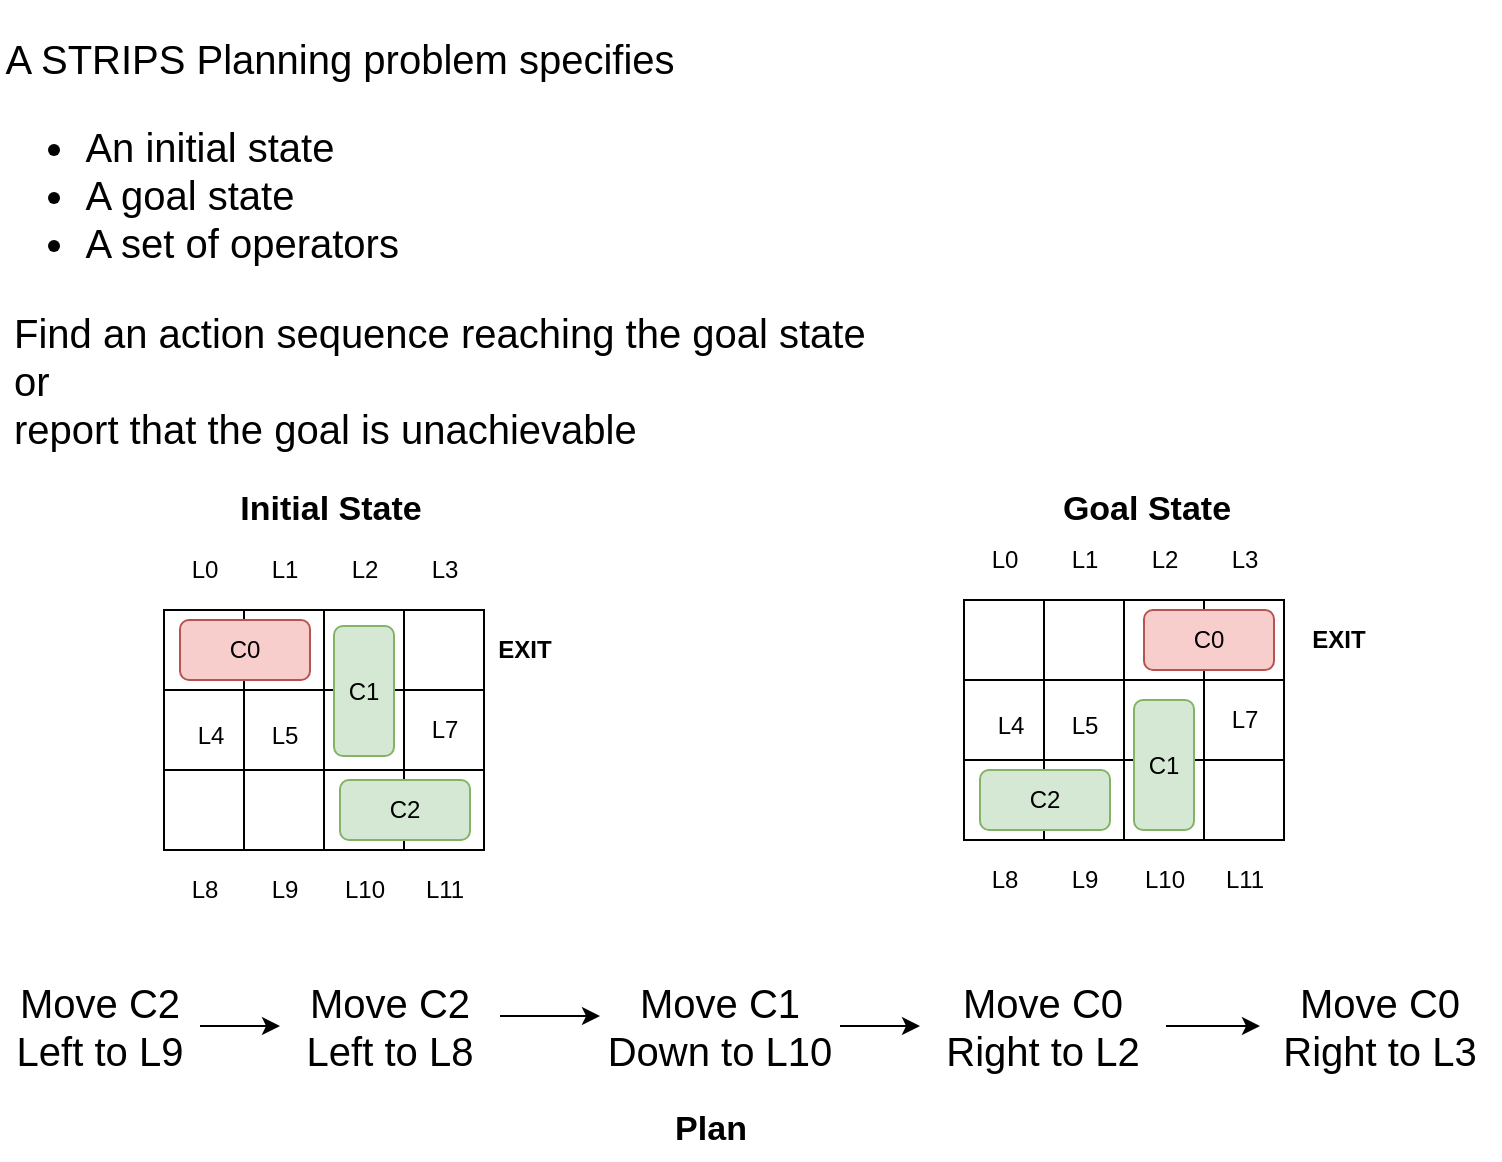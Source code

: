 <mxfile version="14.0.5"><diagram id="cu8IbM7C7Yx-4vLYKMCN" name="Page-1"><mxGraphModel dx="1355" dy="776" grid="1" gridSize="10" guides="1" tooltips="1" connect="1" arrows="1" fold="1" page="1" pageScale="1" pageWidth="850" pageHeight="1100" math="0" shadow="0"><root><mxCell id="0"/><mxCell id="1" parent="0"/><mxCell id="X21dlexrXtOcbTxC1gOi-1" value="" style="group" vertex="1" connectable="0" parent="1"><mxGeometry x="40" y="40" width="730" height="200" as="geometry"/></mxCell><mxCell id="X21dlexrXtOcbTxC1gOi-2" value="&lt;div style=&quot;font-size: 20px&quot;&gt;A STRIPS Planning problem specifies &lt;br style=&quot;font-size: 20px&quot;&gt;&lt;/div&gt;&lt;div style=&quot;font-size: 20px&quot;&gt;&lt;ul style=&quot;font-size: 20px&quot;&gt;&lt;li style=&quot;font-size: 20px&quot;&gt;&lt;div style=&quot;font-size: 20px&quot; align=&quot;left&quot;&gt;An initial state&lt;/div&gt;&lt;/li&gt;&lt;li style=&quot;font-size: 20px&quot;&gt;&lt;div style=&quot;font-size: 20px&quot; align=&quot;left&quot;&gt;A goal state&lt;/div&gt;&lt;/li&gt;&lt;li style=&quot;font-size: 20px&quot;&gt;&lt;div align=&quot;left&quot;&gt;A set of operators&lt;/div&gt;&lt;/li&gt;&lt;/ul&gt;&lt;/div&gt;" style="text;html=1;strokeColor=none;fillColor=none;align=center;verticalAlign=middle;whiteSpace=wrap;rounded=0;fontSize=20;" vertex="1" parent="X21dlexrXtOcbTxC1gOi-1"><mxGeometry width="340" height="170" as="geometry"/></mxCell><mxCell id="X21dlexrXtOcbTxC1gOi-3" value="&lt;div&gt;Find an action sequence reaching the goal state &lt;br&gt;&lt;/div&gt;&lt;div&gt;or &lt;br&gt;&lt;/div&gt;&lt;div&gt;report that the goal is unachievable&lt;/div&gt;" style="text;html=1;strokeColor=none;fillColor=none;align=left;verticalAlign=middle;whiteSpace=wrap;rounded=0;fontSize=20;" vertex="1" parent="X21dlexrXtOcbTxC1gOi-1"><mxGeometry x="5" y="180" width="725" height="20" as="geometry"/></mxCell><mxCell id="X21dlexrXtOcbTxC1gOi-4" value="" style="group" vertex="1" connectable="0" parent="1"><mxGeometry x="122" y="280" width="607" height="215" as="geometry"/></mxCell><mxCell id="X21dlexrXtOcbTxC1gOi-5" value="" style="group" vertex="1" connectable="0" parent="X21dlexrXtOcbTxC1gOi-4"><mxGeometry width="200" height="215" as="geometry"/></mxCell><mxCell id="X21dlexrXtOcbTxC1gOi-6" value="" style="group" vertex="1" connectable="0" parent="X21dlexrXtOcbTxC1gOi-5"><mxGeometry y="35" width="200" height="180" as="geometry"/></mxCell><mxCell id="X21dlexrXtOcbTxC1gOi-7" value="" style="whiteSpace=wrap;html=1;aspect=fixed;" vertex="1" parent="X21dlexrXtOcbTxC1gOi-6"><mxGeometry y="30" width="40" height="40" as="geometry"/></mxCell><mxCell id="X21dlexrXtOcbTxC1gOi-8" value="" style="whiteSpace=wrap;html=1;aspect=fixed;" vertex="1" parent="X21dlexrXtOcbTxC1gOi-6"><mxGeometry x="40" y="30" width="40" height="40" as="geometry"/></mxCell><mxCell id="X21dlexrXtOcbTxC1gOi-9" value="" style="whiteSpace=wrap;html=1;aspect=fixed;" vertex="1" parent="X21dlexrXtOcbTxC1gOi-6"><mxGeometry x="80" y="30" width="40" height="40" as="geometry"/></mxCell><mxCell id="X21dlexrXtOcbTxC1gOi-10" value="" style="whiteSpace=wrap;html=1;aspect=fixed;" vertex="1" parent="X21dlexrXtOcbTxC1gOi-6"><mxGeometry x="120" y="30" width="40" height="40" as="geometry"/></mxCell><mxCell id="X21dlexrXtOcbTxC1gOi-11" value="" style="whiteSpace=wrap;html=1;aspect=fixed;" vertex="1" parent="X21dlexrXtOcbTxC1gOi-6"><mxGeometry y="70" width="40" height="40" as="geometry"/></mxCell><mxCell id="X21dlexrXtOcbTxC1gOi-12" value="" style="whiteSpace=wrap;html=1;aspect=fixed;" vertex="1" parent="X21dlexrXtOcbTxC1gOi-6"><mxGeometry x="40" y="70" width="40" height="40" as="geometry"/></mxCell><mxCell id="X21dlexrXtOcbTxC1gOi-13" value="" style="whiteSpace=wrap;html=1;aspect=fixed;" vertex="1" parent="X21dlexrXtOcbTxC1gOi-6"><mxGeometry x="80" y="70" width="40" height="40" as="geometry"/></mxCell><mxCell id="X21dlexrXtOcbTxC1gOi-14" value="" style="whiteSpace=wrap;html=1;aspect=fixed;" vertex="1" parent="X21dlexrXtOcbTxC1gOi-6"><mxGeometry x="120" y="70" width="40" height="40" as="geometry"/></mxCell><mxCell id="X21dlexrXtOcbTxC1gOi-15" value="" style="whiteSpace=wrap;html=1;aspect=fixed;" vertex="1" parent="X21dlexrXtOcbTxC1gOi-6"><mxGeometry y="110" width="40" height="40" as="geometry"/></mxCell><mxCell id="X21dlexrXtOcbTxC1gOi-16" value="" style="whiteSpace=wrap;html=1;aspect=fixed;" vertex="1" parent="X21dlexrXtOcbTxC1gOi-6"><mxGeometry x="40" y="110" width="40" height="40" as="geometry"/></mxCell><mxCell id="X21dlexrXtOcbTxC1gOi-17" value="" style="whiteSpace=wrap;html=1;aspect=fixed;" vertex="1" parent="X21dlexrXtOcbTxC1gOi-6"><mxGeometry x="80" y="110" width="40" height="40" as="geometry"/></mxCell><mxCell id="X21dlexrXtOcbTxC1gOi-18" value="" style="whiteSpace=wrap;html=1;aspect=fixed;" vertex="1" parent="X21dlexrXtOcbTxC1gOi-6"><mxGeometry x="120" y="110" width="40" height="40" as="geometry"/></mxCell><mxCell id="X21dlexrXtOcbTxC1gOi-19" value="C0" style="rounded=1;whiteSpace=wrap;html=1;fillColor=#f8cecc;strokeColor=#b85450;" vertex="1" parent="X21dlexrXtOcbTxC1gOi-6"><mxGeometry x="8" y="35" width="65" height="30" as="geometry"/></mxCell><mxCell id="X21dlexrXtOcbTxC1gOi-20" value="C1" style="rounded=1;whiteSpace=wrap;html=1;fillColor=#d5e8d4;strokeColor=#82b366;" vertex="1" parent="X21dlexrXtOcbTxC1gOi-6"><mxGeometry x="85" y="38" width="30" height="65" as="geometry"/></mxCell><mxCell id="X21dlexrXtOcbTxC1gOi-21" value="EXIT" style="text;html=1;align=center;verticalAlign=middle;resizable=0;points=[];autosize=1;fontStyle=1" vertex="1" parent="X21dlexrXtOcbTxC1gOi-6"><mxGeometry x="160" y="40" width="40" height="20" as="geometry"/></mxCell><mxCell id="X21dlexrXtOcbTxC1gOi-22" value="C2" style="rounded=1;whiteSpace=wrap;html=1;fillColor=#d5e8d4;strokeColor=#82b366;" vertex="1" parent="X21dlexrXtOcbTxC1gOi-6"><mxGeometry x="88" y="115" width="65" height="30" as="geometry"/></mxCell><mxCell id="X21dlexrXtOcbTxC1gOi-23" value="L0" style="text;html=1;align=center;verticalAlign=middle;resizable=0;points=[];autosize=1;" vertex="1" parent="X21dlexrXtOcbTxC1gOi-6"><mxGeometry x="5" width="30" height="20" as="geometry"/></mxCell><mxCell id="X21dlexrXtOcbTxC1gOi-24" value="L1" style="text;html=1;align=center;verticalAlign=middle;resizable=0;points=[];autosize=1;" vertex="1" parent="X21dlexrXtOcbTxC1gOi-6"><mxGeometry x="45" width="30" height="20" as="geometry"/></mxCell><mxCell id="X21dlexrXtOcbTxC1gOi-25" value="L2" style="text;html=1;align=center;verticalAlign=middle;resizable=0;points=[];autosize=1;" vertex="1" parent="X21dlexrXtOcbTxC1gOi-6"><mxGeometry x="85" width="30" height="20" as="geometry"/></mxCell><mxCell id="X21dlexrXtOcbTxC1gOi-26" value="L3" style="text;html=1;align=center;verticalAlign=middle;resizable=0;points=[];autosize=1;" vertex="1" parent="X21dlexrXtOcbTxC1gOi-6"><mxGeometry x="125" width="30" height="20" as="geometry"/></mxCell><mxCell id="X21dlexrXtOcbTxC1gOi-27" value="L4" style="text;html=1;align=center;verticalAlign=middle;resizable=0;points=[];autosize=1;" vertex="1" parent="X21dlexrXtOcbTxC1gOi-6"><mxGeometry x="8" y="83" width="30" height="20" as="geometry"/></mxCell><mxCell id="X21dlexrXtOcbTxC1gOi-28" value="L7" style="text;html=1;align=center;verticalAlign=middle;resizable=0;points=[];autosize=1;" vertex="1" parent="X21dlexrXtOcbTxC1gOi-6"><mxGeometry x="125" y="80" width="30" height="20" as="geometry"/></mxCell><mxCell id="X21dlexrXtOcbTxC1gOi-29" value="L8" style="text;html=1;align=center;verticalAlign=middle;resizable=0;points=[];autosize=1;" vertex="1" parent="X21dlexrXtOcbTxC1gOi-6"><mxGeometry x="5" y="160" width="30" height="20" as="geometry"/></mxCell><mxCell id="X21dlexrXtOcbTxC1gOi-30" value="L9" style="text;html=1;align=center;verticalAlign=middle;resizable=0;points=[];autosize=1;" vertex="1" parent="X21dlexrXtOcbTxC1gOi-6"><mxGeometry x="45" y="160" width="30" height="20" as="geometry"/></mxCell><mxCell id="X21dlexrXtOcbTxC1gOi-31" value="L10" style="text;html=1;align=center;verticalAlign=middle;resizable=0;points=[];autosize=1;" vertex="1" parent="X21dlexrXtOcbTxC1gOi-6"><mxGeometry x="80" y="160" width="40" height="20" as="geometry"/></mxCell><mxCell id="X21dlexrXtOcbTxC1gOi-32" value="L11" style="text;html=1;align=center;verticalAlign=middle;resizable=0;points=[];autosize=1;" vertex="1" parent="X21dlexrXtOcbTxC1gOi-6"><mxGeometry x="120" y="160" width="40" height="20" as="geometry"/></mxCell><mxCell id="X21dlexrXtOcbTxC1gOi-33" value="L5" style="text;html=1;align=center;verticalAlign=middle;resizable=0;points=[];autosize=1;" vertex="1" parent="X21dlexrXtOcbTxC1gOi-6"><mxGeometry x="45" y="83" width="30" height="20" as="geometry"/></mxCell><mxCell id="X21dlexrXtOcbTxC1gOi-34" value="Initial State" style="text;html=1;align=center;verticalAlign=middle;resizable=0;points=[];autosize=1;fontStyle=1;fontSize=17;" vertex="1" parent="X21dlexrXtOcbTxC1gOi-5"><mxGeometry x="28" width="110" height="30" as="geometry"/></mxCell><mxCell id="X21dlexrXtOcbTxC1gOi-35" value="" style="group" vertex="1" connectable="0" parent="X21dlexrXtOcbTxC1gOi-4"><mxGeometry x="400" width="207" height="210" as="geometry"/></mxCell><mxCell id="X21dlexrXtOcbTxC1gOi-36" value="" style="group" vertex="1" connectable="0" parent="X21dlexrXtOcbTxC1gOi-35"><mxGeometry y="30" width="207" height="180" as="geometry"/></mxCell><mxCell id="X21dlexrXtOcbTxC1gOi-37" value="" style="whiteSpace=wrap;html=1;aspect=fixed;" vertex="1" parent="X21dlexrXtOcbTxC1gOi-36"><mxGeometry y="30" width="40" height="40" as="geometry"/></mxCell><mxCell id="X21dlexrXtOcbTxC1gOi-38" value="" style="whiteSpace=wrap;html=1;aspect=fixed;" vertex="1" parent="X21dlexrXtOcbTxC1gOi-36"><mxGeometry x="40" y="30" width="40" height="40" as="geometry"/></mxCell><mxCell id="X21dlexrXtOcbTxC1gOi-39" value="" style="whiteSpace=wrap;html=1;aspect=fixed;" vertex="1" parent="X21dlexrXtOcbTxC1gOi-36"><mxGeometry x="80" y="30" width="40" height="40" as="geometry"/></mxCell><mxCell id="X21dlexrXtOcbTxC1gOi-40" value="" style="whiteSpace=wrap;html=1;aspect=fixed;" vertex="1" parent="X21dlexrXtOcbTxC1gOi-36"><mxGeometry x="120" y="30" width="40" height="40" as="geometry"/></mxCell><mxCell id="X21dlexrXtOcbTxC1gOi-41" value="" style="whiteSpace=wrap;html=1;aspect=fixed;" vertex="1" parent="X21dlexrXtOcbTxC1gOi-36"><mxGeometry y="70" width="40" height="40" as="geometry"/></mxCell><mxCell id="X21dlexrXtOcbTxC1gOi-42" value="" style="whiteSpace=wrap;html=1;aspect=fixed;" vertex="1" parent="X21dlexrXtOcbTxC1gOi-36"><mxGeometry x="40" y="70" width="40" height="40" as="geometry"/></mxCell><mxCell id="X21dlexrXtOcbTxC1gOi-43" value="" style="whiteSpace=wrap;html=1;aspect=fixed;" vertex="1" parent="X21dlexrXtOcbTxC1gOi-36"><mxGeometry x="80" y="70" width="40" height="40" as="geometry"/></mxCell><mxCell id="X21dlexrXtOcbTxC1gOi-44" value="" style="whiteSpace=wrap;html=1;aspect=fixed;" vertex="1" parent="X21dlexrXtOcbTxC1gOi-36"><mxGeometry x="120" y="70" width="40" height="40" as="geometry"/></mxCell><mxCell id="X21dlexrXtOcbTxC1gOi-45" value="" style="whiteSpace=wrap;html=1;aspect=fixed;" vertex="1" parent="X21dlexrXtOcbTxC1gOi-36"><mxGeometry y="110" width="40" height="40" as="geometry"/></mxCell><mxCell id="X21dlexrXtOcbTxC1gOi-46" value="" style="whiteSpace=wrap;html=1;aspect=fixed;" vertex="1" parent="X21dlexrXtOcbTxC1gOi-36"><mxGeometry x="40" y="110" width="40" height="40" as="geometry"/></mxCell><mxCell id="X21dlexrXtOcbTxC1gOi-47" value="" style="whiteSpace=wrap;html=1;aspect=fixed;" vertex="1" parent="X21dlexrXtOcbTxC1gOi-36"><mxGeometry x="80" y="110" width="40" height="40" as="geometry"/></mxCell><mxCell id="X21dlexrXtOcbTxC1gOi-48" value="" style="whiteSpace=wrap;html=1;aspect=fixed;" vertex="1" parent="X21dlexrXtOcbTxC1gOi-36"><mxGeometry x="120" y="110" width="40" height="40" as="geometry"/></mxCell><mxCell id="X21dlexrXtOcbTxC1gOi-49" value="C0" style="rounded=1;whiteSpace=wrap;html=1;fillColor=#f8cecc;strokeColor=#b85450;" vertex="1" parent="X21dlexrXtOcbTxC1gOi-36"><mxGeometry x="90" y="35" width="65" height="30" as="geometry"/></mxCell><mxCell id="X21dlexrXtOcbTxC1gOi-50" value="C1" style="rounded=1;whiteSpace=wrap;html=1;fillColor=#d5e8d4;strokeColor=#82b366;" vertex="1" parent="X21dlexrXtOcbTxC1gOi-36"><mxGeometry x="85" y="80" width="30" height="65" as="geometry"/></mxCell><mxCell id="X21dlexrXtOcbTxC1gOi-51" value="EXIT" style="text;html=1;align=center;verticalAlign=middle;resizable=0;points=[];autosize=1;fontStyle=1" vertex="1" parent="X21dlexrXtOcbTxC1gOi-36"><mxGeometry x="167" y="40" width="40" height="20" as="geometry"/></mxCell><mxCell id="X21dlexrXtOcbTxC1gOi-52" value="C2" style="rounded=1;whiteSpace=wrap;html=1;fillColor=#d5e8d4;strokeColor=#82b366;" vertex="1" parent="X21dlexrXtOcbTxC1gOi-36"><mxGeometry x="8" y="115" width="65" height="30" as="geometry"/></mxCell><mxCell id="X21dlexrXtOcbTxC1gOi-53" value="L0" style="text;html=1;align=center;verticalAlign=middle;resizable=0;points=[];autosize=1;" vertex="1" parent="X21dlexrXtOcbTxC1gOi-36"><mxGeometry x="5" width="30" height="20" as="geometry"/></mxCell><mxCell id="X21dlexrXtOcbTxC1gOi-54" value="L1" style="text;html=1;align=center;verticalAlign=middle;resizable=0;points=[];autosize=1;" vertex="1" parent="X21dlexrXtOcbTxC1gOi-36"><mxGeometry x="45" width="30" height="20" as="geometry"/></mxCell><mxCell id="X21dlexrXtOcbTxC1gOi-55" value="L2" style="text;html=1;align=center;verticalAlign=middle;resizable=0;points=[];autosize=1;" vertex="1" parent="X21dlexrXtOcbTxC1gOi-36"><mxGeometry x="85" width="30" height="20" as="geometry"/></mxCell><mxCell id="X21dlexrXtOcbTxC1gOi-56" value="L3" style="text;html=1;align=center;verticalAlign=middle;resizable=0;points=[];autosize=1;" vertex="1" parent="X21dlexrXtOcbTxC1gOi-36"><mxGeometry x="125" width="30" height="20" as="geometry"/></mxCell><mxCell id="X21dlexrXtOcbTxC1gOi-57" value="L4" style="text;html=1;align=center;verticalAlign=middle;resizable=0;points=[];autosize=1;" vertex="1" parent="X21dlexrXtOcbTxC1gOi-36"><mxGeometry x="8" y="83" width="30" height="20" as="geometry"/></mxCell><mxCell id="X21dlexrXtOcbTxC1gOi-58" value="L7" style="text;html=1;align=center;verticalAlign=middle;resizable=0;points=[];autosize=1;" vertex="1" parent="X21dlexrXtOcbTxC1gOi-36"><mxGeometry x="125" y="80" width="30" height="20" as="geometry"/></mxCell><mxCell id="X21dlexrXtOcbTxC1gOi-59" value="L8" style="text;html=1;align=center;verticalAlign=middle;resizable=0;points=[];autosize=1;" vertex="1" parent="X21dlexrXtOcbTxC1gOi-36"><mxGeometry x="5" y="160" width="30" height="20" as="geometry"/></mxCell><mxCell id="X21dlexrXtOcbTxC1gOi-60" value="L9" style="text;html=1;align=center;verticalAlign=middle;resizable=0;points=[];autosize=1;" vertex="1" parent="X21dlexrXtOcbTxC1gOi-36"><mxGeometry x="45" y="160" width="30" height="20" as="geometry"/></mxCell><mxCell id="X21dlexrXtOcbTxC1gOi-61" value="L10" style="text;html=1;align=center;verticalAlign=middle;resizable=0;points=[];autosize=1;" vertex="1" parent="X21dlexrXtOcbTxC1gOi-36"><mxGeometry x="80" y="160" width="40" height="20" as="geometry"/></mxCell><mxCell id="X21dlexrXtOcbTxC1gOi-62" value="L11" style="text;html=1;align=center;verticalAlign=middle;resizable=0;points=[];autosize=1;" vertex="1" parent="X21dlexrXtOcbTxC1gOi-36"><mxGeometry x="120" y="160" width="40" height="20" as="geometry"/></mxCell><mxCell id="X21dlexrXtOcbTxC1gOi-63" value="L5" style="text;html=1;align=center;verticalAlign=middle;resizable=0;points=[];autosize=1;" vertex="1" parent="X21dlexrXtOcbTxC1gOi-36"><mxGeometry x="45" y="83" width="30" height="20" as="geometry"/></mxCell><mxCell id="X21dlexrXtOcbTxC1gOi-64" value="Goal State" style="text;html=1;align=center;verticalAlign=middle;resizable=0;points=[];autosize=1;fontStyle=1;fontSize=17;" vertex="1" parent="X21dlexrXtOcbTxC1gOi-35"><mxGeometry x="41" width="100" height="30" as="geometry"/></mxCell><mxCell id="X21dlexrXtOcbTxC1gOi-65" value="Plan" style="text;html=1;align=center;verticalAlign=middle;resizable=0;points=[];autosize=1;fontStyle=1;fontSize=17;" vertex="1" parent="1"><mxGeometry x="370" y="590" width="50" height="30" as="geometry"/></mxCell><mxCell id="X21dlexrXtOcbTxC1gOi-66" value="" style="group" vertex="1" connectable="0" parent="1"><mxGeometry x="40" y="543" width="750" height="20" as="geometry"/></mxCell><mxCell id="X21dlexrXtOcbTxC1gOi-67" value="Move C2 Left to L9" style="text;html=1;strokeColor=none;fillColor=none;align=center;verticalAlign=middle;whiteSpace=wrap;rounded=0;fontSize=20;" vertex="1" parent="X21dlexrXtOcbTxC1gOi-66"><mxGeometry width="100" height="20" as="geometry"/></mxCell><mxCell id="X21dlexrXtOcbTxC1gOi-68" value="Move C2 Left to L8" style="text;html=1;strokeColor=none;fillColor=none;align=center;verticalAlign=middle;whiteSpace=wrap;rounded=0;fontSize=20;" vertex="1" parent="X21dlexrXtOcbTxC1gOi-66"><mxGeometry x="140" width="110" height="20" as="geometry"/></mxCell><mxCell id="X21dlexrXtOcbTxC1gOi-69" style="edgeStyle=orthogonalEdgeStyle;rounded=0;orthogonalLoop=1;jettySize=auto;html=1;exitX=1;exitY=0.5;exitDx=0;exitDy=0;fontSize=20;" edge="1" parent="X21dlexrXtOcbTxC1gOi-66" source="X21dlexrXtOcbTxC1gOi-67" target="X21dlexrXtOcbTxC1gOi-68"><mxGeometry relative="1" as="geometry"/></mxCell><mxCell id="X21dlexrXtOcbTxC1gOi-70" value="Move C1 Down to L10" style="text;html=1;strokeColor=none;fillColor=none;align=center;verticalAlign=middle;whiteSpace=wrap;rounded=0;fontSize=20;" vertex="1" parent="X21dlexrXtOcbTxC1gOi-66"><mxGeometry x="300" width="120" height="20" as="geometry"/></mxCell><mxCell id="X21dlexrXtOcbTxC1gOi-71" style="edgeStyle=orthogonalEdgeStyle;rounded=0;orthogonalLoop=1;jettySize=auto;html=1;exitX=1;exitY=0.25;exitDx=0;exitDy=0;entryX=0;entryY=0.25;entryDx=0;entryDy=0;fontSize=20;" edge="1" parent="X21dlexrXtOcbTxC1gOi-66" source="X21dlexrXtOcbTxC1gOi-68" target="X21dlexrXtOcbTxC1gOi-70"><mxGeometry relative="1" as="geometry"/></mxCell><mxCell id="X21dlexrXtOcbTxC1gOi-72" value="Move C0 Right to L2" style="text;html=1;strokeColor=none;fillColor=none;align=center;verticalAlign=middle;whiteSpace=wrap;rounded=0;fontSize=20;" vertex="1" parent="X21dlexrXtOcbTxC1gOi-66"><mxGeometry x="460" width="123" height="20" as="geometry"/></mxCell><mxCell id="X21dlexrXtOcbTxC1gOi-73" style="edgeStyle=none;rounded=0;orthogonalLoop=1;jettySize=auto;html=1;fontSize=20;" edge="1" parent="X21dlexrXtOcbTxC1gOi-66" source="X21dlexrXtOcbTxC1gOi-70" target="X21dlexrXtOcbTxC1gOi-72"><mxGeometry relative="1" as="geometry"/></mxCell><mxCell id="X21dlexrXtOcbTxC1gOi-74" value="Move C0 Right to L3" style="text;html=1;strokeColor=none;fillColor=none;align=center;verticalAlign=middle;whiteSpace=wrap;rounded=0;fontSize=20;" vertex="1" parent="X21dlexrXtOcbTxC1gOi-66"><mxGeometry x="630" width="120" height="20" as="geometry"/></mxCell><mxCell id="X21dlexrXtOcbTxC1gOi-75" style="edgeStyle=none;rounded=0;orthogonalLoop=1;jettySize=auto;html=1;fontSize=20;" edge="1" parent="X21dlexrXtOcbTxC1gOi-66" source="X21dlexrXtOcbTxC1gOi-72" target="X21dlexrXtOcbTxC1gOi-74"><mxGeometry relative="1" as="geometry"/></mxCell></root></mxGraphModel></diagram></mxfile>